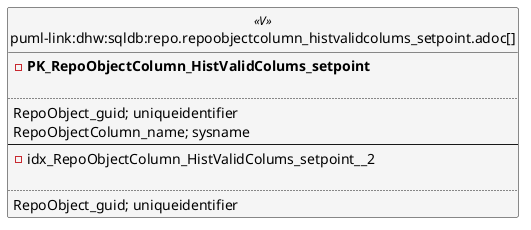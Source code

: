 @startuml
left to right direction
'top to bottom direction
hide circle
'avoide "." issues:
set namespaceSeparator none


skinparam class {
  BackgroundColor White
  BackgroundColor<<FN>> Yellow
  BackgroundColor<<FS>> Yellow
  BackgroundColor<<FT>> LightGray
  BackgroundColor<<IF>> Yellow
  BackgroundColor<<IS>> Yellow
  BackgroundColor<<P>> Aqua
  BackgroundColor<<PC>> Aqua
  BackgroundColor<<SN>> Yellow
  BackgroundColor<<SO>> SlateBlue
  BackgroundColor<<TF>> LightGray
  BackgroundColor<<TR>> Tomato
  BackgroundColor<<U>> White
  BackgroundColor<<V>> WhiteSmoke
  BackgroundColor<<X>> Aqua
  BackgroundColor<<external>> AliceBlue
}


entity "puml-link:dhw:sqldb:repo.repoobjectcolumn_histvalidcolums_setpoint.adoc[]" as repo.RepoObjectColumn_HistValidColums_setpoint << V >> {
- **PK_RepoObjectColumn_HistValidColums_setpoint**

..
RepoObject_guid; uniqueidentifier
RepoObjectColumn_name; sysname
--
- idx_RepoObjectColumn_HistValidColums_setpoint__2

..
RepoObject_guid; uniqueidentifier
}


@enduml

